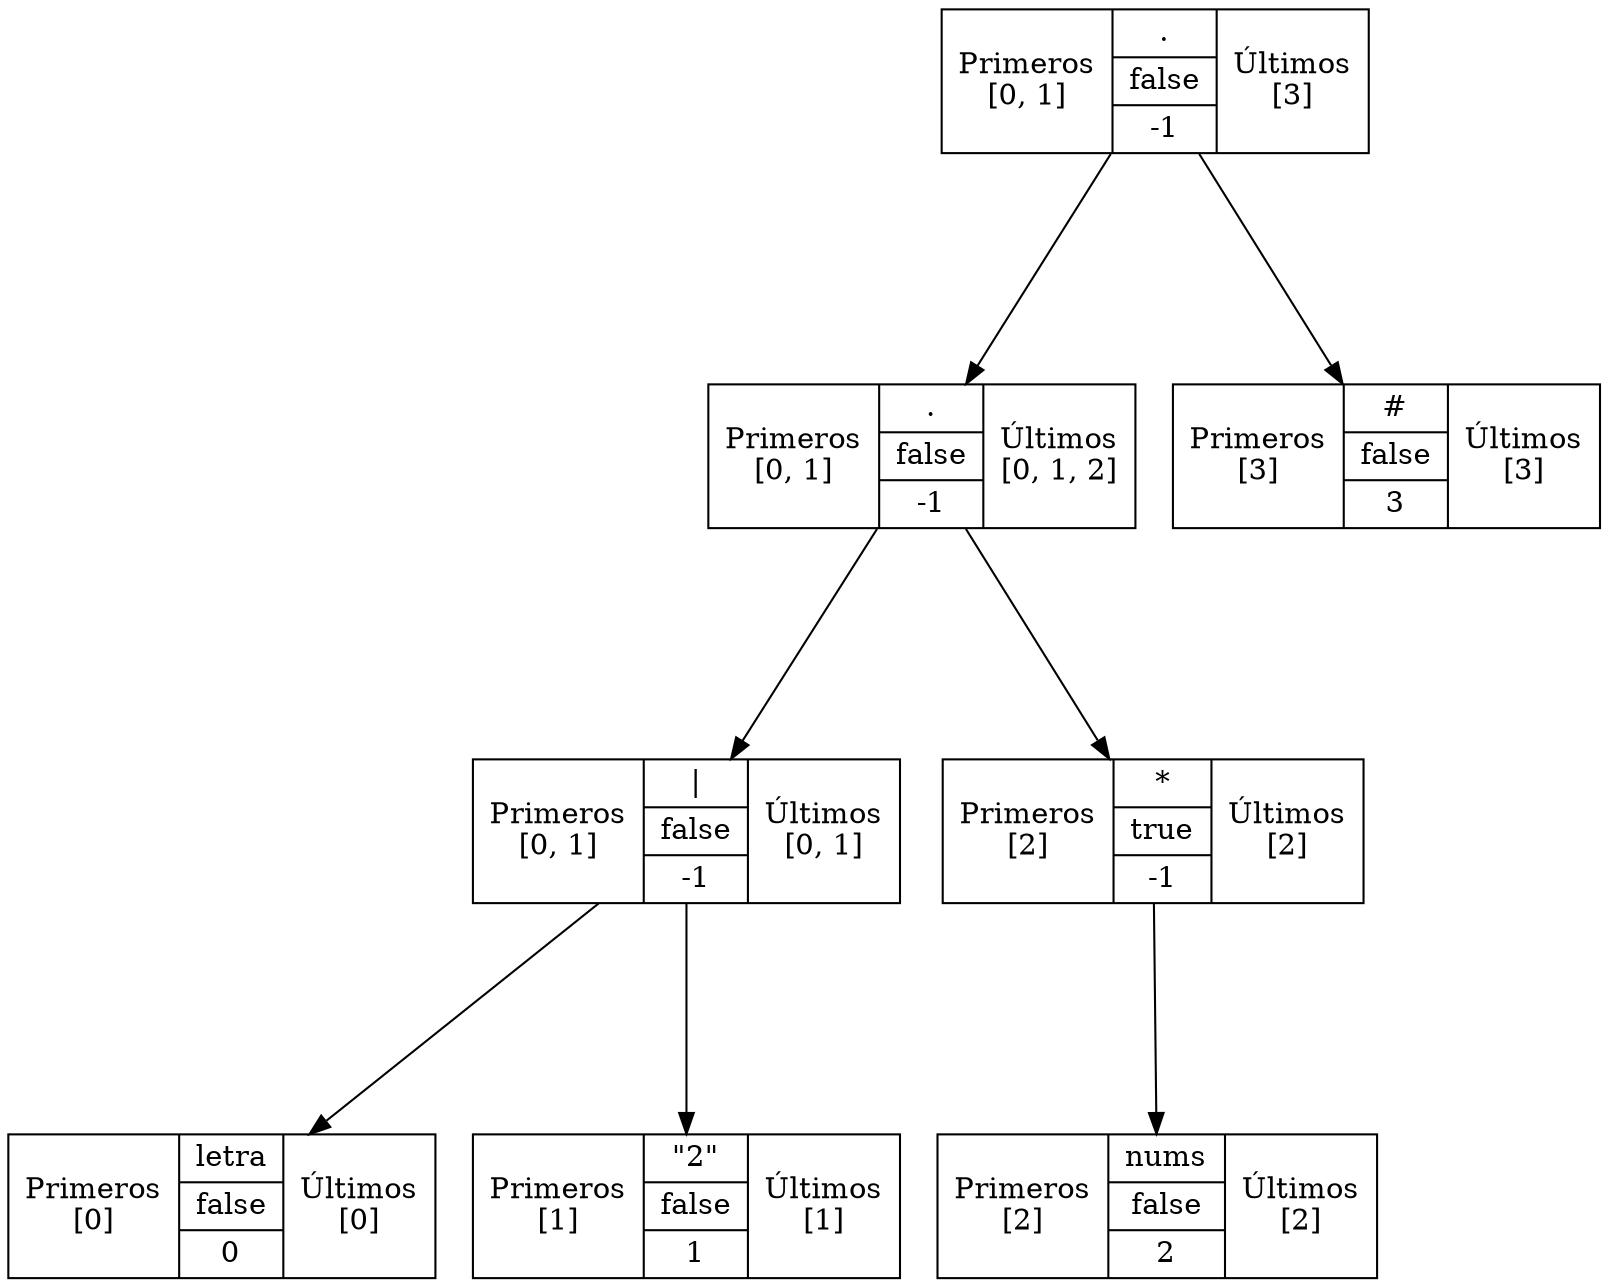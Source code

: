 digraph G
{
fontsize="5"node [shape = record];nodo1 [label="{Primeros\n[0, 1]}|{.|false|-1}|{Últimos\n[3]}"];
nodo1 -> nodo2[minlen=3 ];
nodo1 -> nodo8[minlen=3 ];
nodo2 [label="{Primeros\n[0, 1]}|{.|false|-1}|{Últimos\n[0, 1, 2]}"];
nodo2 -> nodo3[minlen=3 ];
nodo2 -> nodo6[minlen=3 ];
nodo3 [label="{Primeros\n[0, 1]}|{\||false|-1}|{Últimos\n[0, 1]}"];
nodo3 -> nodo4[minlen=3 ];
nodo3 -> nodo5[minlen=3 ];
nodo4 [label="{Primeros\n[0]}|{{letra}|false|0}|{Últimos\n[0]}"];
nodo5 [label="{Primeros\n[1]}|{\"2\"|false|1}|{Últimos\n[1]}"];
nodo6 [label="{Primeros\n[2]}|{*|true|-1}|{Últimos\n[2]}"];
nodo6 -> nodo7[minlen=3 ];
nodo7 [label="{Primeros\n[2]}|{{nums}|false|2}|{Últimos\n[2]}"];
nodo8 [label="{Primeros\n[3]}|{#|false|3}|{Últimos\n[3]}"];
}
